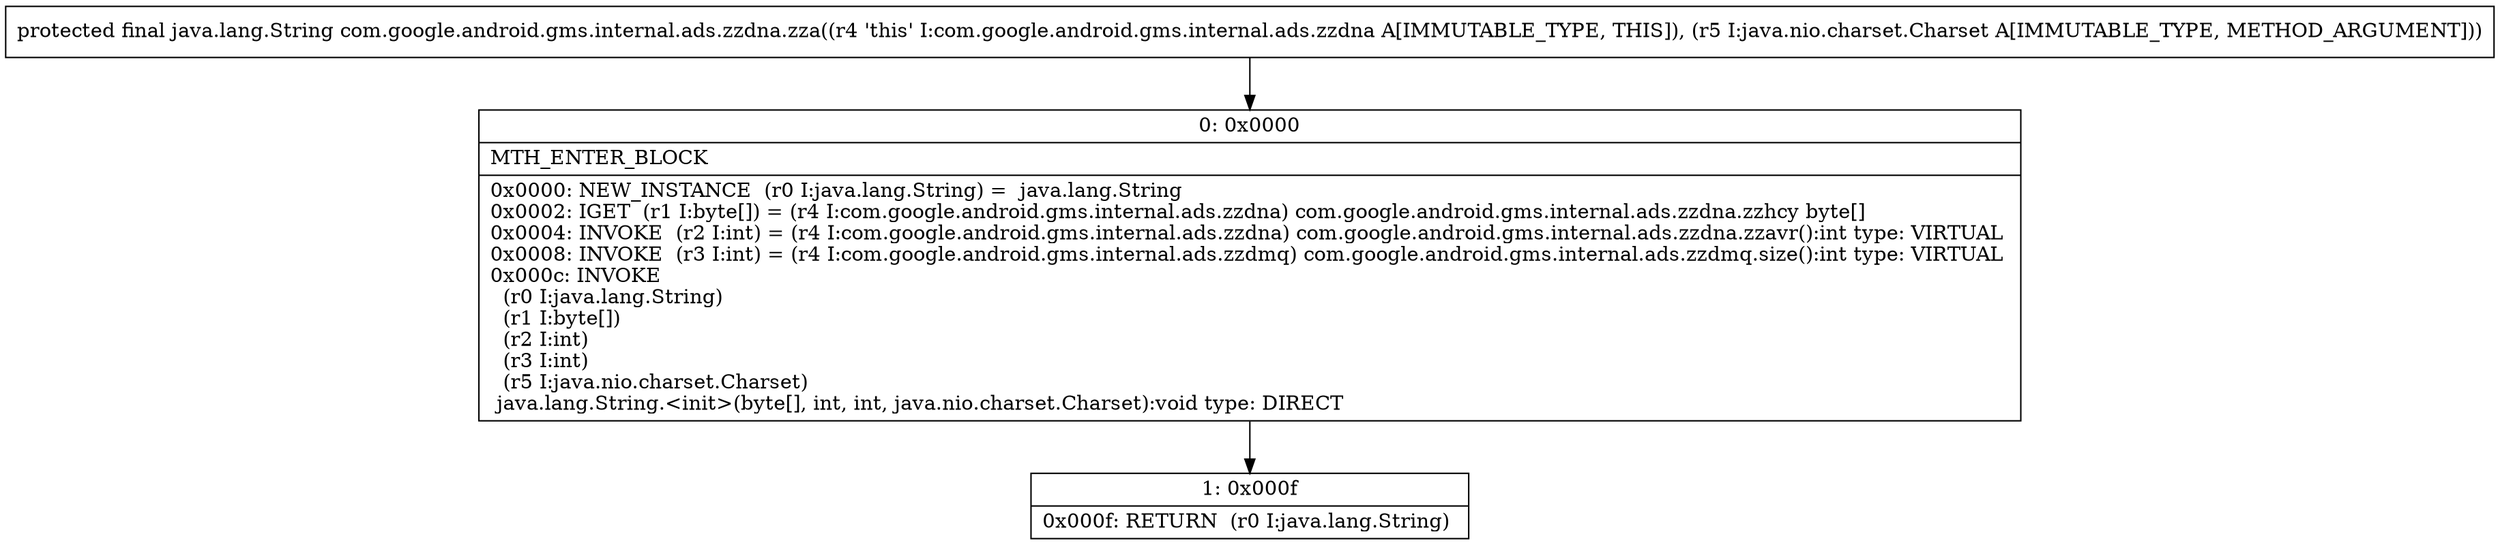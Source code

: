 digraph "CFG forcom.google.android.gms.internal.ads.zzdna.zza(Ljava\/nio\/charset\/Charset;)Ljava\/lang\/String;" {
Node_0 [shape=record,label="{0\:\ 0x0000|MTH_ENTER_BLOCK\l|0x0000: NEW_INSTANCE  (r0 I:java.lang.String) =  java.lang.String \l0x0002: IGET  (r1 I:byte[]) = (r4 I:com.google.android.gms.internal.ads.zzdna) com.google.android.gms.internal.ads.zzdna.zzhcy byte[] \l0x0004: INVOKE  (r2 I:int) = (r4 I:com.google.android.gms.internal.ads.zzdna) com.google.android.gms.internal.ads.zzdna.zzavr():int type: VIRTUAL \l0x0008: INVOKE  (r3 I:int) = (r4 I:com.google.android.gms.internal.ads.zzdmq) com.google.android.gms.internal.ads.zzdmq.size():int type: VIRTUAL \l0x000c: INVOKE  \l  (r0 I:java.lang.String)\l  (r1 I:byte[])\l  (r2 I:int)\l  (r3 I:int)\l  (r5 I:java.nio.charset.Charset)\l java.lang.String.\<init\>(byte[], int, int, java.nio.charset.Charset):void type: DIRECT \l}"];
Node_1 [shape=record,label="{1\:\ 0x000f|0x000f: RETURN  (r0 I:java.lang.String) \l}"];
MethodNode[shape=record,label="{protected final java.lang.String com.google.android.gms.internal.ads.zzdna.zza((r4 'this' I:com.google.android.gms.internal.ads.zzdna A[IMMUTABLE_TYPE, THIS]), (r5 I:java.nio.charset.Charset A[IMMUTABLE_TYPE, METHOD_ARGUMENT])) }"];
MethodNode -> Node_0;
Node_0 -> Node_1;
}

